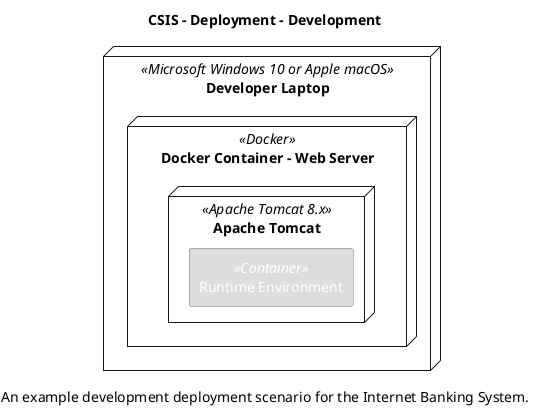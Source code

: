 @startuml(id=DeploymentView)
scale max 2000x1409
title CSIS - Deployment - Development
caption An example development deployment scenario for the Internet Banking System.

skinparam {
  shadowing false
  arrowColor #707070
  actorBorderColor #707070
  componentBorderColor #707070
  rectangleBorderColor #707070
  noteBackgroundColor #ffffff
  noteBorderColor #707070
  rectangleFontColor #ffffff
  rectangleStereotypeFontColor #ffffff
}
node "Developer Laptop" <<Microsoft Windows 10 or Apple macOS>> as 12 {
  node "Docker Container - Web Server" <<Docker>> as 13 {
    node "Apache Tomcat" <<Apache Tomcat 8.x>> as 14 {
      rectangle "Runtime Environment" <<Container>> as 15 #dddddd
    }
  }
}
@enduml

